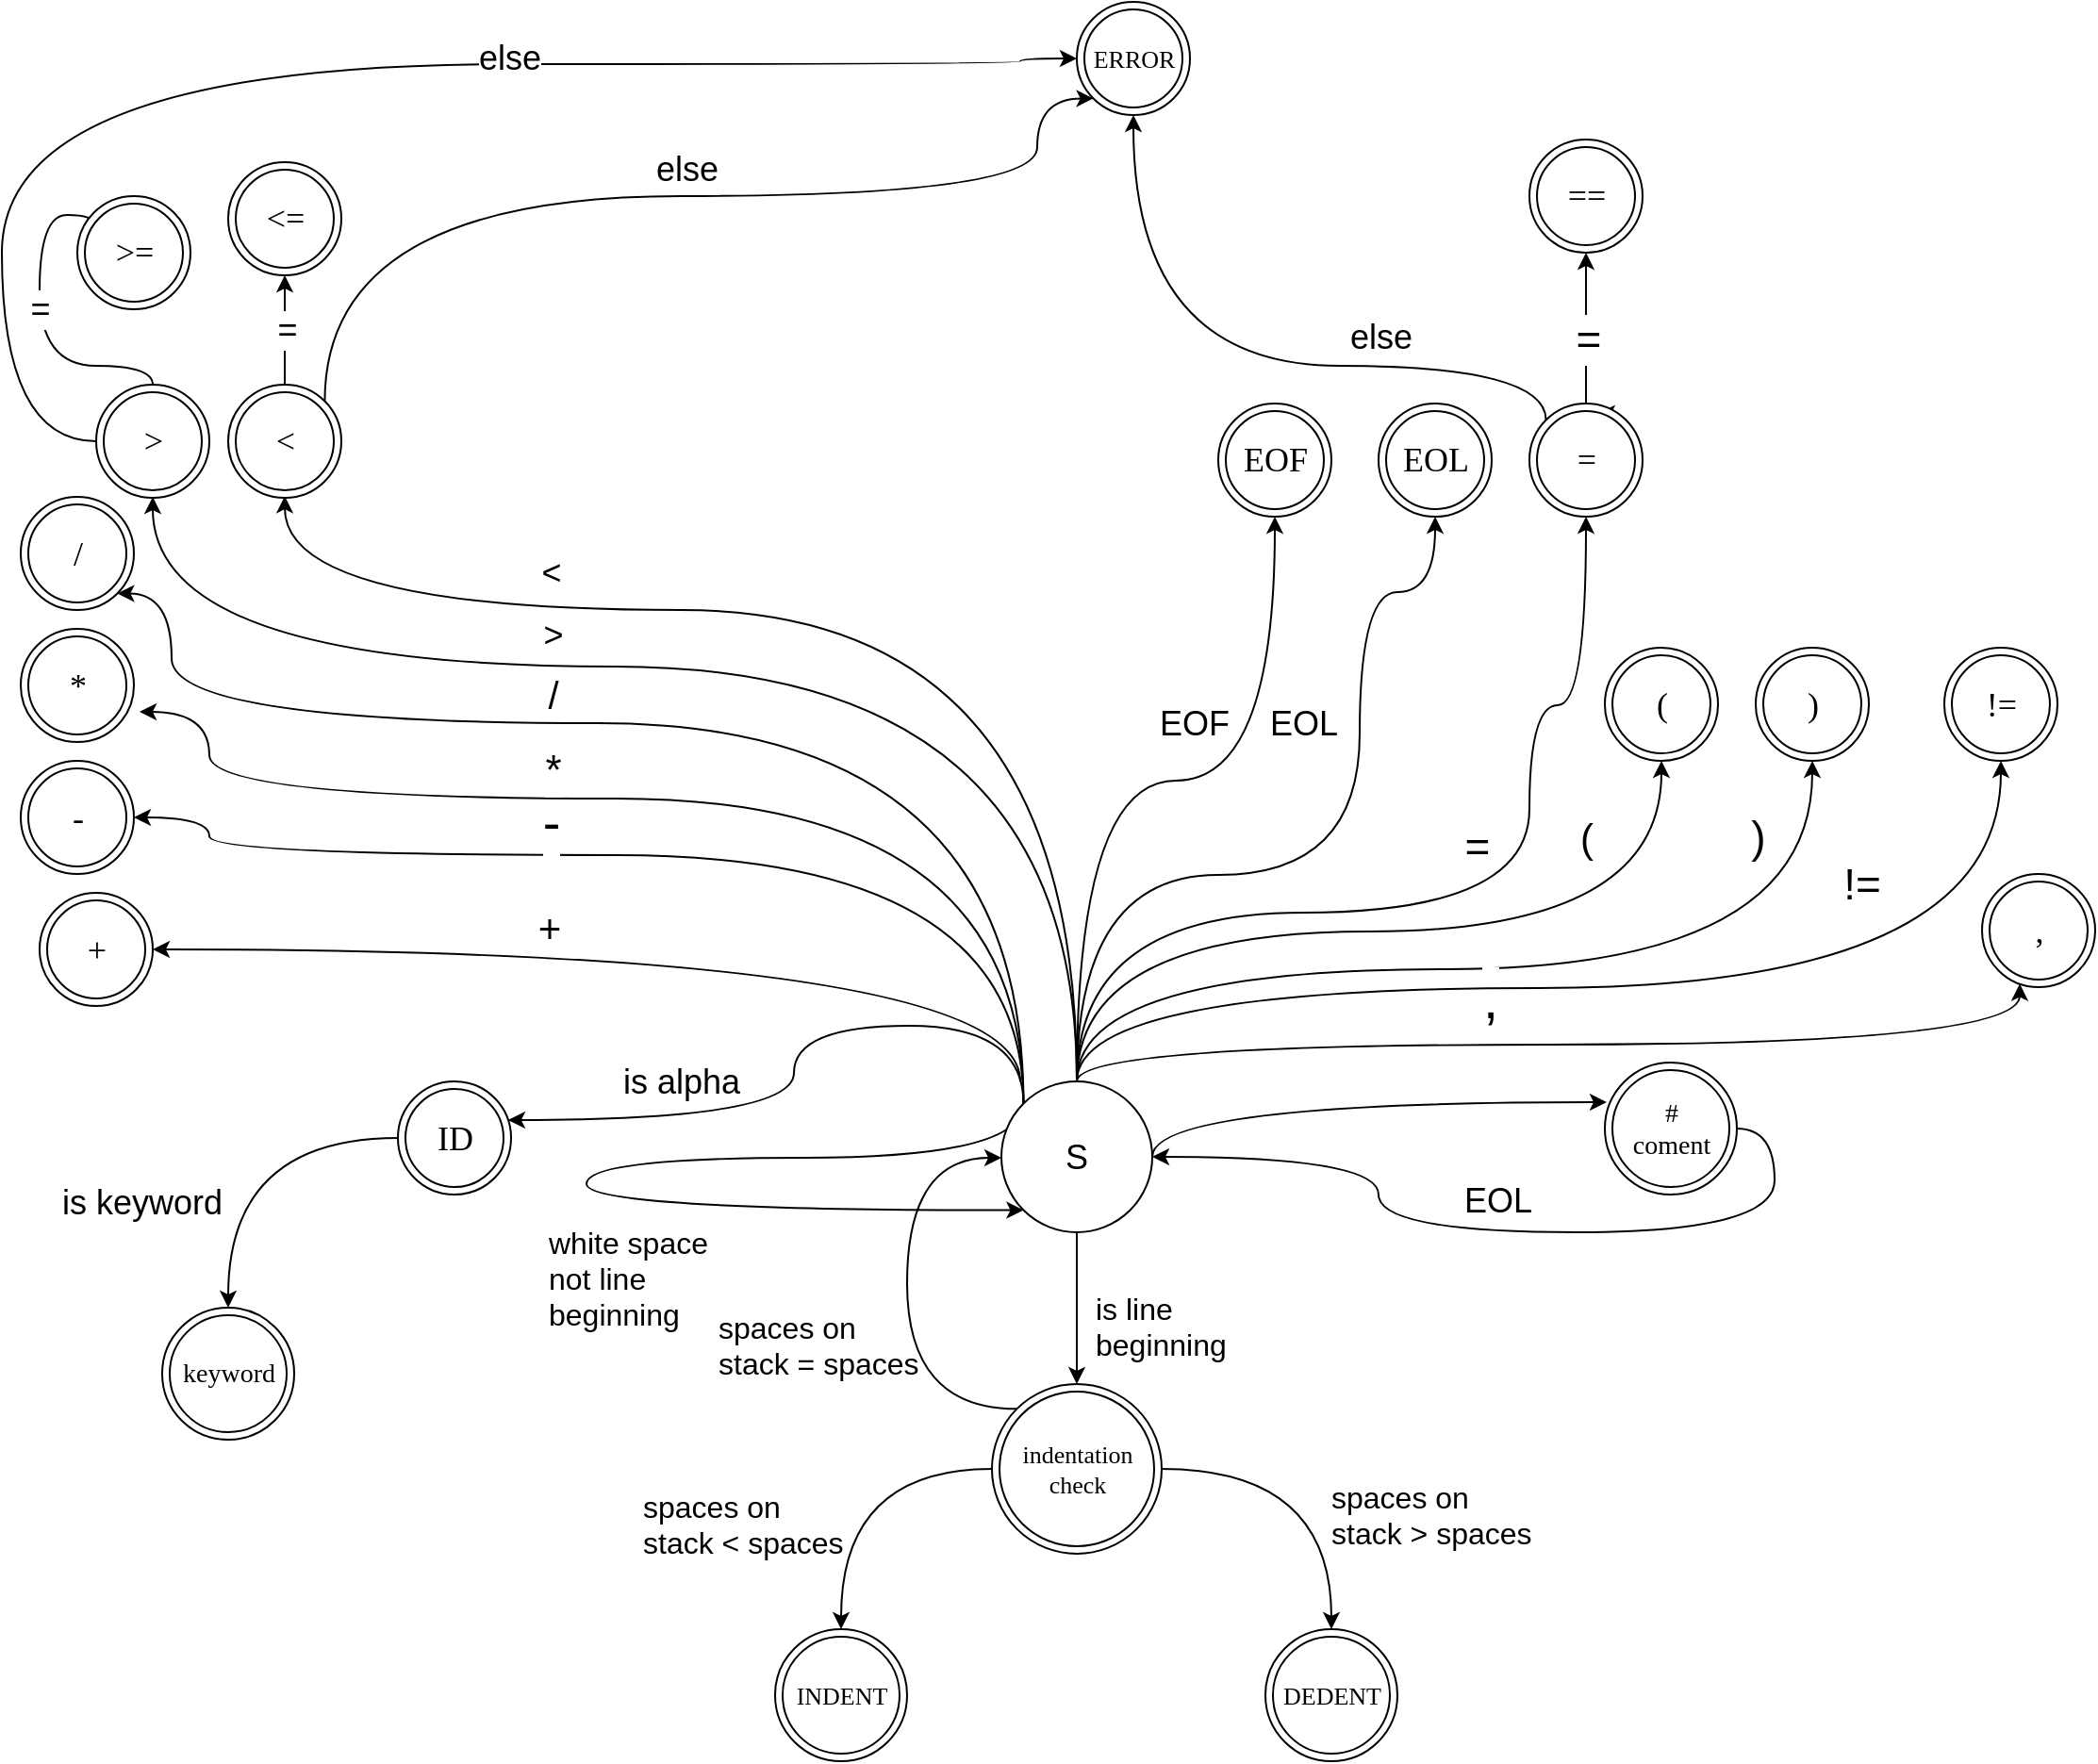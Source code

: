 <mxfile version="12.1.1" type="device" pages="1"><diagram id="ookkSnt-5DKXbz4JokuE" name="Page-1"><mxGraphModel dx="1339" dy="1917" grid="1" gridSize="10" guides="1" tooltips="1" connect="1" arrows="1" fold="1" page="1" pageScale="1" pageWidth="827" pageHeight="1169" math="0" shadow="0"><root><mxCell id="0"/><mxCell id="1" parent="0"/><mxCell id="phEVHog4hxKk8a_AKW_x-33" style="edgeStyle=orthogonalEdgeStyle;orthogonalLoop=1;jettySize=auto;html=1;curved=1;entryX=1;entryY=0.5;entryDx=0;entryDy=0;fontSize=18;" parent="1" target="phEVHog4hxKk8a_AKW_x-7" edge="1"><mxGeometry relative="1" as="geometry"><mxPoint x="580" y="569.5" as="sourcePoint"/><mxPoint x="180" y="509.5" as="targetPoint"/><Array as="points"><mxPoint x="580" y="499.5"/></Array></mxGeometry></mxCell><mxCell id="phEVHog4hxKk8a_AKW_x-34" value="&lt;font style=&quot;font-size: 21px;&quot;&gt;&lt;font style=&quot;font-size: 21px;&quot;&gt;+&lt;/font&gt;&lt;/font&gt;" style="text;html=1;resizable=0;points=[];align=center;verticalAlign=middle;labelBackgroundColor=#ffffff;fontSize=21;" parent="phEVHog4hxKk8a_AKW_x-33" vertex="1" connectable="0"><mxGeometry x="0.018" y="4" relative="1" as="geometry"><mxPoint x="-50" y="-16" as="offset"/></mxGeometry></mxCell><mxCell id="phEVHog4hxKk8a_AKW_x-44" style="edgeStyle=orthogonalEdgeStyle;orthogonalLoop=1;jettySize=auto;html=1;exitX=0;exitY=0;exitDx=0;exitDy=0;entryX=1;entryY=0.5;entryDx=0;entryDy=0;curved=1;fontSize=18;" parent="1" source="phEVHog4hxKk8a_AKW_x-1" target="phEVHog4hxKk8a_AKW_x-9" edge="1"><mxGeometry relative="1" as="geometry"><Array as="points"><mxPoint x="582" y="449.5"/><mxPoint x="150" y="449.5"/><mxPoint x="150" y="429.5"/></Array></mxGeometry></mxCell><mxCell id="phEVHog4hxKk8a_AKW_x-45" value="&lt;font style=&quot;font-size: 28px;&quot;&gt;-&lt;/font&gt;" style="text;html=1;resizable=0;points=[];align=center;verticalAlign=top;labelBackgroundColor=#ffffff;fontSize=28;" parent="phEVHog4hxKk8a_AKW_x-44" vertex="1" connectable="0"><mxGeometry x="0.173" y="17" relative="1" as="geometry"><mxPoint x="-17.5" y="-58" as="offset"/></mxGeometry></mxCell><mxCell id="phEVHog4hxKk8a_AKW_x-46" style="edgeStyle=orthogonalEdgeStyle;curved=1;orthogonalLoop=1;jettySize=auto;html=1;exitX=0;exitY=0;exitDx=0;exitDy=0;fontSize=18;" parent="1" source="phEVHog4hxKk8a_AKW_x-1" edge="1"><mxGeometry relative="1" as="geometry"><mxPoint x="113" y="373.5" as="targetPoint"/><Array as="points"><mxPoint x="582" y="419.5"/><mxPoint x="150" y="419.5"/><mxPoint x="150" y="373.5"/></Array></mxGeometry></mxCell><mxCell id="phEVHog4hxKk8a_AKW_x-51" value="&lt;font style=&quot;font-size: 22px;&quot;&gt;*&lt;/font&gt;" style="text;html=1;resizable=0;points=[];align=center;verticalAlign=middle;labelBackgroundColor=#ffffff;fontSize=22;" parent="phEVHog4hxKk8a_AKW_x-46" vertex="1" connectable="0"><mxGeometry x="0.217" y="-1" relative="1" as="geometry"><mxPoint y="-14" as="offset"/></mxGeometry></mxCell><mxCell id="phEVHog4hxKk8a_AKW_x-49" style="edgeStyle=orthogonalEdgeStyle;curved=1;orthogonalLoop=1;jettySize=auto;html=1;exitX=0;exitY=0;exitDx=0;exitDy=0;entryX=1;entryY=1;entryDx=0;entryDy=0;fontSize=18;" parent="1" source="phEVHog4hxKk8a_AKW_x-1" target="phEVHog4hxKk8a_AKW_x-14" edge="1"><mxGeometry relative="1" as="geometry"><mxPoint x="150" y="319.5" as="targetPoint"/><Array as="points"><mxPoint x="582" y="379.5"/><mxPoint x="130" y="379.5"/><mxPoint x="130" y="310.5"/></Array></mxGeometry></mxCell><mxCell id="phEVHog4hxKk8a_AKW_x-50" value="&lt;font style=&quot;font-size: 20px;&quot;&gt;/&lt;/font&gt;" style="text;html=1;resizable=0;points=[];align=center;verticalAlign=middle;labelBackgroundColor=#ffffff;fontSize=20;" parent="phEVHog4hxKk8a_AKW_x-49" vertex="1" connectable="0"><mxGeometry x="0.181" y="1" relative="1" as="geometry"><mxPoint x="-8" y="-17" as="offset"/></mxGeometry></mxCell><mxCell id="phEVHog4hxKk8a_AKW_x-52" style="edgeStyle=orthogonalEdgeStyle;curved=1;orthogonalLoop=1;jettySize=auto;html=1;exitX=1;exitY=0.5;exitDx=0;exitDy=0;entryX=0.014;entryY=0.3;entryDx=0;entryDy=0;entryPerimeter=0;fontSize=18;" parent="1" source="phEVHog4hxKk8a_AKW_x-1" target="phEVHog4hxKk8a_AKW_x-30" edge="1"><mxGeometry relative="1" as="geometry"><Array as="points"><mxPoint x="650" y="580.5"/></Array></mxGeometry></mxCell><mxCell id="phEVHog4hxKk8a_AKW_x-53" style="edgeStyle=orthogonalEdgeStyle;curved=1;orthogonalLoop=1;jettySize=auto;html=1;exitX=0.5;exitY=0;exitDx=0;exitDy=0;entryX=0.5;entryY=1;entryDx=0;entryDy=0;fontSize=18;" parent="1" source="phEVHog4hxKk8a_AKW_x-1" edge="1"><mxGeometry relative="1" as="geometry"><mxPoint x="120" y="259.5" as="targetPoint"/><Array as="points"><mxPoint x="610" y="349.5"/><mxPoint x="120" y="349.5"/></Array></mxGeometry></mxCell><mxCell id="phEVHog4hxKk8a_AKW_x-54" value="&lt;font style=&quot;font-size: 18px;&quot;&gt;&amp;gt;&lt;/font&gt;" style="text;html=1;resizable=0;points=[];align=center;verticalAlign=middle;labelBackgroundColor=#ffffff;fontSize=18;" parent="phEVHog4hxKk8a_AKW_x-53" vertex="1" connectable="0"><mxGeometry x="0.154" relative="1" as="geometry"><mxPoint x="-37" y="-17" as="offset"/></mxGeometry></mxCell><mxCell id="phEVHog4hxKk8a_AKW_x-55" style="edgeStyle=orthogonalEdgeStyle;curved=1;orthogonalLoop=1;jettySize=auto;html=1;fontSize=18;" parent="1" source="phEVHog4hxKk8a_AKW_x-1" edge="1"><mxGeometry relative="1" as="geometry"><mxPoint x="190" y="259.08" as="targetPoint"/><Array as="points"><mxPoint x="610" y="319.5"/><mxPoint x="190" y="319.5"/></Array></mxGeometry></mxCell><mxCell id="phEVHog4hxKk8a_AKW_x-56" value="&lt;font style=&quot;font-size: 18px;&quot;&gt;&amp;lt;&lt;/font&gt;" style="text;html=1;resizable=0;points=[];align=center;verticalAlign=middle;labelBackgroundColor=#ffffff;fontSize=18;" parent="phEVHog4hxKk8a_AKW_x-55" vertex="1" connectable="0"><mxGeometry x="0.36" y="2" relative="1" as="geometry"><mxPoint x="-32.5" y="-22" as="offset"/></mxGeometry></mxCell><mxCell id="phEVHog4hxKk8a_AKW_x-73" style="edgeStyle=orthogonalEdgeStyle;curved=1;orthogonalLoop=1;jettySize=auto;html=1;exitX=0;exitY=0;exitDx=0;exitDy=0;fontSize=18;" parent="1" source="phEVHog4hxKk8a_AKW_x-1" target="phEVHog4hxKk8a_AKW_x-24" edge="1"><mxGeometry relative="1" as="geometry"><Array as="points"><mxPoint x="582" y="540"/><mxPoint x="460" y="540"/><mxPoint x="460" y="590"/></Array></mxGeometry></mxCell><mxCell id="Kf4OGwQjmnl409fR8g-T-22" value="is alpha" style="text;html=1;resizable=0;points=[];align=center;verticalAlign=middle;labelBackgroundColor=#ffffff;fontSize=18;" vertex="1" connectable="0" parent="phEVHog4hxKk8a_AKW_x-73"><mxGeometry x="0.328" y="-7" relative="1" as="geometry"><mxPoint x="-31" y="-13.5" as="offset"/></mxGeometry></mxCell><mxCell id="phEVHog4hxKk8a_AKW_x-75" style="edgeStyle=orthogonalEdgeStyle;curved=1;orthogonalLoop=1;jettySize=auto;html=1;exitX=0.5;exitY=0;exitDx=0;exitDy=0;entryX=0.5;entryY=1;entryDx=0;entryDy=0;fontSize=18;" parent="1" source="phEVHog4hxKk8a_AKW_x-1" target="phEVHog4hxKk8a_AKW_x-22" edge="1"><mxGeometry relative="1" as="geometry"><Array as="points"><mxPoint x="610" y="410"/><mxPoint x="715" y="410"/></Array></mxGeometry></mxCell><mxCell id="phEVHog4hxKk8a_AKW_x-76" value="&lt;font style=&quot;font-size: 18px;&quot;&gt;EOF&lt;/font&gt;" style="text;html=1;resizable=0;points=[];align=center;verticalAlign=middle;labelBackgroundColor=#ffffff;fontSize=18;" parent="phEVHog4hxKk8a_AKW_x-75" vertex="1" connectable="0"><mxGeometry x="0.111" y="6" relative="1" as="geometry"><mxPoint x="-3" y="-24" as="offset"/></mxGeometry></mxCell><mxCell id="phEVHog4hxKk8a_AKW_x-77" style="edgeStyle=orthogonalEdgeStyle;curved=1;orthogonalLoop=1;jettySize=auto;html=1;exitX=0.5;exitY=0;exitDx=0;exitDy=0;entryX=0.5;entryY=1;entryDx=0;entryDy=0;fontSize=18;" parent="1" source="phEVHog4hxKk8a_AKW_x-1" target="phEVHog4hxKk8a_AKW_x-21" edge="1"><mxGeometry relative="1" as="geometry"><mxPoint x="800" y="280" as="targetPoint"/><Array as="points"><mxPoint x="610" y="460"/><mxPoint x="760" y="460"/><mxPoint x="760" y="310"/><mxPoint x="800" y="310"/></Array></mxGeometry></mxCell><mxCell id="phEVHog4hxKk8a_AKW_x-78" value="&lt;font style=&quot;font-size: 18px;&quot;&gt;EOL&lt;/font&gt;" style="text;html=1;resizable=0;points=[];align=center;verticalAlign=middle;labelBackgroundColor=#ffffff;fontSize=18;" parent="phEVHog4hxKk8a_AKW_x-77" vertex="1" connectable="0"><mxGeometry x="0.216" y="7" relative="1" as="geometry"><mxPoint x="-23" y="-42" as="offset"/></mxGeometry></mxCell><mxCell id="phEVHog4hxKk8a_AKW_x-81" style="edgeStyle=orthogonalEdgeStyle;curved=1;orthogonalLoop=1;jettySize=auto;html=1;exitX=0.5;exitY=0;exitDx=0;exitDy=0;entryX=0.5;entryY=1;entryDx=0;entryDy=0;fontSize=18;" parent="1" source="phEVHog4hxKk8a_AKW_x-1" target="phEVHog4hxKk8a_AKW_x-23" edge="1"><mxGeometry relative="1" as="geometry"><mxPoint x="870" y="250" as="targetPoint"/><Array as="points"><mxPoint x="610" y="480"/><mxPoint x="850" y="480"/><mxPoint x="850" y="370"/><mxPoint x="880" y="370"/></Array></mxGeometry></mxCell><mxCell id="Kf4OGwQjmnl409fR8g-T-23" value="&lt;font style=&quot;font-size: 23px;&quot;&gt;=&lt;/font&gt;" style="text;html=1;resizable=0;points=[];align=center;verticalAlign=middle;labelBackgroundColor=#ffffff;fontSize=23;" vertex="1" connectable="0" parent="phEVHog4hxKk8a_AKW_x-81"><mxGeometry x="-0.089" y="5" relative="1" as="geometry"><mxPoint x="42" y="-30.5" as="offset"/></mxGeometry></mxCell><mxCell id="Kf4OGwQjmnl409fR8g-T-13" style="edgeStyle=orthogonalEdgeStyle;orthogonalLoop=1;jettySize=auto;html=1;exitX=0.5;exitY=0;exitDx=0;exitDy=0;curved=1;fontSize=18;" edge="1" parent="1" source="phEVHog4hxKk8a_AKW_x-1" target="phEVHog4hxKk8a_AKW_x-10"><mxGeometry relative="1" as="geometry"><Array as="points"><mxPoint x="610" y="490"/><mxPoint x="920" y="490"/></Array></mxGeometry></mxCell><mxCell id="Kf4OGwQjmnl409fR8g-T-14" value="&lt;font style=&quot;font-size: 21px;&quot;&gt;(&lt;/font&gt;" style="text;html=1;resizable=0;points=[];align=center;verticalAlign=middle;labelBackgroundColor=#ffffff;fontSize=21;" vertex="1" connectable="0" parent="Kf4OGwQjmnl409fR8g-T-13"><mxGeometry x="0.19" relative="1" as="geometry"><mxPoint x="64" y="-50" as="offset"/></mxGeometry></mxCell><mxCell id="Kf4OGwQjmnl409fR8g-T-15" style="edgeStyle=orthogonalEdgeStyle;curved=1;orthogonalLoop=1;jettySize=auto;html=1;entryX=0.5;entryY=1;entryDx=0;entryDy=0;fontSize=18;" edge="1" parent="1" source="phEVHog4hxKk8a_AKW_x-1" target="phEVHog4hxKk8a_AKW_x-11"><mxGeometry relative="1" as="geometry"><Array as="points"><mxPoint x="610" y="510"/><mxPoint x="1000" y="510"/></Array></mxGeometry></mxCell><mxCell id="Kf4OGwQjmnl409fR8g-T-17" value="&lt;font style=&quot;font-size: 23px;&quot;&gt;)&lt;/font&gt;" style="text;html=1;resizable=0;points=[];align=center;verticalAlign=middle;labelBackgroundColor=#ffffff;fontSize=23;" vertex="1" connectable="0" parent="Kf4OGwQjmnl409fR8g-T-15"><mxGeometry x="0.053" relative="1" as="geometry"><mxPoint x="125.5" y="-70" as="offset"/></mxGeometry></mxCell><mxCell id="Kf4OGwQjmnl409fR8g-T-24" style="edgeStyle=orthogonalEdgeStyle;curved=1;orthogonalLoop=1;jettySize=auto;html=1;fontSize=13;" edge="1" parent="1" source="phEVHog4hxKk8a_AKW_x-1" target="phEVHog4hxKk8a_AKW_x-12"><mxGeometry relative="1" as="geometry"><Array as="points"><mxPoint x="610" y="550"/><mxPoint x="1110" y="550"/></Array></mxGeometry></mxCell><mxCell id="Kf4OGwQjmnl409fR8g-T-26" value="&lt;font style=&quot;font-size: 29px;&quot;&gt;,&lt;/font&gt;" style="text;html=1;resizable=0;points=[];align=center;verticalAlign=middle;labelBackgroundColor=#ffffff;fontSize=29;" vertex="1" connectable="0" parent="Kf4OGwQjmnl409fR8g-T-24"><mxGeometry x="-0.116" y="-3" relative="1" as="geometry"><mxPoint x="-6" y="-27" as="offset"/></mxGeometry></mxCell><mxCell id="Kf4OGwQjmnl409fR8g-T-33" style="edgeStyle=orthogonalEdgeStyle;curved=1;orthogonalLoop=1;jettySize=auto;html=1;exitX=0.5;exitY=1;exitDx=0;exitDy=0;fontSize=29;" edge="1" parent="1" source="phEVHog4hxKk8a_AKW_x-1" target="phEVHog4hxKk8a_AKW_x-27"><mxGeometry relative="1" as="geometry"/></mxCell><mxCell id="Kf4OGwQjmnl409fR8g-T-50" style="edgeStyle=orthogonalEdgeStyle;curved=1;orthogonalLoop=1;jettySize=auto;html=1;exitX=0.5;exitY=0;exitDx=0;exitDy=0;entryX=0.5;entryY=1;entryDx=0;entryDy=0;fontSize=16;" edge="1" parent="1" source="phEVHog4hxKk8a_AKW_x-1" target="phEVHog4hxKk8a_AKW_x-19"><mxGeometry relative="1" as="geometry"><Array as="points"><mxPoint x="610" y="520"/><mxPoint x="1100" y="520"/></Array></mxGeometry></mxCell><mxCell id="Kf4OGwQjmnl409fR8g-T-60" style="edgeStyle=orthogonalEdgeStyle;curved=1;orthogonalLoop=1;jettySize=auto;html=1;exitX=0;exitY=0;exitDx=0;exitDy=0;fontSize=16;entryX=0;entryY=1;entryDx=0;entryDy=0;" edge="1" parent="1" source="phEVHog4hxKk8a_AKW_x-1" target="phEVHog4hxKk8a_AKW_x-1"><mxGeometry relative="1" as="geometry"><mxPoint x="350" y="760" as="targetPoint"/><Array as="points"><mxPoint x="582" y="610"/><mxPoint x="350" y="610"/><mxPoint x="350" y="638"/></Array></mxGeometry></mxCell><mxCell id="phEVHog4hxKk8a_AKW_x-1" value="&lt;font style=&quot;font-size: 18px;&quot;&gt;S&lt;/font&gt;" style="ellipse;whiteSpace=wrap;html=1;aspect=fixed;fontSize=18;" parent="1" vertex="1"><mxGeometry x="570" y="569.5" width="80" height="80" as="geometry"/></mxCell><mxCell id="phEVHog4hxKk8a_AKW_x-7" value="&lt;font style=&quot;font-size: 18px;&quot;&gt;+&lt;/font&gt;" style="ellipse;shape=doubleEllipse;html=1;dashed=0;whitespace=wrap;aspect=fixed;fontFamily=Verdana;fontSize=18;" parent="1" vertex="1"><mxGeometry x="60" y="469.5" width="60" height="60" as="geometry"/></mxCell><mxCell id="phEVHog4hxKk8a_AKW_x-9" value="&lt;font style=&quot;font-size: 18px;&quot;&gt;-&lt;/font&gt;" style="ellipse;shape=doubleEllipse;html=1;dashed=0;whitespace=wrap;aspect=fixed;fontFamily=Verdana;fontSize=18;" parent="1" vertex="1"><mxGeometry x="50" y="399.5" width="60" height="60" as="geometry"/></mxCell><mxCell id="phEVHog4hxKk8a_AKW_x-10" value="&lt;font style=&quot;font-size: 18px;&quot;&gt;(&lt;/font&gt;" style="ellipse;shape=doubleEllipse;html=1;dashed=0;whitespace=wrap;aspect=fixed;fontFamily=Verdana;fontSize=18;" parent="1" vertex="1"><mxGeometry x="890" y="339.5" width="60" height="60" as="geometry"/></mxCell><mxCell id="phEVHog4hxKk8a_AKW_x-11" value="&lt;font style=&quot;font-size: 18px;&quot;&gt;)&lt;/font&gt;" style="ellipse;shape=doubleEllipse;html=1;dashed=0;whitespace=wrap;aspect=fixed;fontFamily=Verdana;fontSize=18;" parent="1" vertex="1"><mxGeometry x="970" y="339.5" width="60" height="60" as="geometry"/></mxCell><mxCell id="phEVHog4hxKk8a_AKW_x-12" value="&lt;font style=&quot;font-size: 18px;&quot;&gt;,&lt;/font&gt;" style="ellipse;shape=doubleEllipse;html=1;dashed=0;whitespace=wrap;aspect=fixed;fontFamily=Verdana;fontSize=18;" parent="1" vertex="1"><mxGeometry x="1090" y="459.5" width="60" height="60" as="geometry"/></mxCell><mxCell id="phEVHog4hxKk8a_AKW_x-13" value="&lt;font style=&quot;font-size: 18px;&quot;&gt;*&lt;/font&gt;" style="ellipse;shape=doubleEllipse;html=1;dashed=0;whitespace=wrap;aspect=fixed;fontFamily=Verdana;fontSize=18;" parent="1" vertex="1"><mxGeometry x="50" y="329.5" width="60" height="60" as="geometry"/></mxCell><mxCell id="phEVHog4hxKk8a_AKW_x-14" value="&lt;font style=&quot;font-size: 18px;&quot;&gt;/&lt;/font&gt;" style="ellipse;shape=doubleEllipse;html=1;dashed=0;whitespace=wrap;aspect=fixed;fontFamily=Verdana;fontSize=18;" parent="1" vertex="1"><mxGeometry x="50" y="259.5" width="60" height="60" as="geometry"/></mxCell><mxCell id="phEVHog4hxKk8a_AKW_x-63" style="edgeStyle=orthogonalEdgeStyle;curved=1;orthogonalLoop=1;jettySize=auto;html=1;exitX=0;exitY=0.5;exitDx=0;exitDy=0;entryX=0;entryY=0.5;entryDx=0;entryDy=0;fontSize=18;" parent="1" source="phEVHog4hxKk8a_AKW_x-15" target="phEVHog4hxKk8a_AKW_x-59" edge="1"><mxGeometry relative="1" as="geometry"><mxPoint x="120" y="30" as="targetPoint"/><Array as="points"><mxPoint x="40" y="230"/><mxPoint x="40" y="30"/><mxPoint x="580" y="30"/></Array></mxGeometry></mxCell><mxCell id="phEVHog4hxKk8a_AKW_x-84" value="&lt;font style=&quot;font-size: 18px;&quot;&gt;else&lt;/font&gt;" style="text;html=1;resizable=0;points=[];align=center;verticalAlign=middle;labelBackgroundColor=#ffffff;fontSize=18;" parent="phEVHog4hxKk8a_AKW_x-63" vertex="1" connectable="0"><mxGeometry x="0.271" y="-1" relative="1" as="geometry"><mxPoint x="-4" y="-4" as="offset"/></mxGeometry></mxCell><mxCell id="phEVHog4hxKk8a_AKW_x-85" style="edgeStyle=orthogonalEdgeStyle;curved=1;orthogonalLoop=1;jettySize=auto;html=1;exitX=0.5;exitY=0;exitDx=0;exitDy=0;entryX=0;entryY=0;entryDx=0;entryDy=0;fontSize=18;" parent="1" source="phEVHog4hxKk8a_AKW_x-15" target="phEVHog4hxKk8a_AKW_x-18" edge="1"><mxGeometry relative="1" as="geometry"><mxPoint x="60" y="110" as="targetPoint"/><Array as="points"><mxPoint x="120" y="190"/><mxPoint x="60" y="190"/><mxPoint x="60" y="110"/></Array></mxGeometry></mxCell><mxCell id="phEVHog4hxKk8a_AKW_x-87" value="&lt;font style=&quot;font-size: 18px;&quot;&gt;=&lt;/font&gt;" style="text;html=1;resizable=0;points=[];align=center;verticalAlign=middle;labelBackgroundColor=#ffffff;fontSize=18;" parent="phEVHog4hxKk8a_AKW_x-85" vertex="1" connectable="0"><mxGeometry x="0.039" y="-4" relative="1" as="geometry"><mxPoint x="-4" y="-6.5" as="offset"/></mxGeometry></mxCell><mxCell id="phEVHog4hxKk8a_AKW_x-15" value="&lt;font style=&quot;font-size: 18px;&quot;&gt;&amp;gt;&lt;/font&gt;" style="ellipse;shape=doubleEllipse;html=1;dashed=0;whitespace=wrap;aspect=fixed;fontFamily=Verdana;fontSize=18;" parent="1" vertex="1"><mxGeometry x="90" y="200" width="60" height="60" as="geometry"/></mxCell><mxCell id="phEVHog4hxKk8a_AKW_x-60" style="edgeStyle=orthogonalEdgeStyle;curved=1;orthogonalLoop=1;jettySize=auto;html=1;exitX=0.5;exitY=0;exitDx=0;exitDy=0;fontSize=18;" parent="1" source="phEVHog4hxKk8a_AKW_x-16" target="phEVHog4hxKk8a_AKW_x-17" edge="1"><mxGeometry relative="1" as="geometry"/></mxCell><mxCell id="phEVHog4hxKk8a_AKW_x-82" style="edgeStyle=orthogonalEdgeStyle;curved=1;orthogonalLoop=1;jettySize=auto;html=1;exitX=1;exitY=0;exitDx=0;exitDy=0;entryX=0;entryY=1;entryDx=0;entryDy=0;fontSize=18;" parent="1" source="phEVHog4hxKk8a_AKW_x-16" target="phEVHog4hxKk8a_AKW_x-59" edge="1"><mxGeometry relative="1" as="geometry"><Array as="points"><mxPoint x="211" y="100"/><mxPoint x="589" y="100"/></Array></mxGeometry></mxCell><mxCell id="phEVHog4hxKk8a_AKW_x-83" value="&lt;font style=&quot;font-size: 18px;&quot;&gt;else&lt;/font&gt;" style="text;html=1;resizable=0;points=[];align=center;verticalAlign=middle;labelBackgroundColor=#ffffff;fontSize=18;" parent="phEVHog4hxKk8a_AKW_x-82" vertex="1" connectable="0"><mxGeometry x="0.054" y="-1" relative="1" as="geometry"><mxPoint x="0.5" y="-15" as="offset"/></mxGeometry></mxCell><mxCell id="phEVHog4hxKk8a_AKW_x-16" value="&lt;font style=&quot;font-size: 18px;&quot;&gt;&amp;lt;&lt;/font&gt;" style="ellipse;shape=doubleEllipse;html=1;dashed=0;whitespace=wrap;aspect=fixed;fontFamily=Verdana;fontSize=18;" parent="1" vertex="1"><mxGeometry x="160" y="200" width="60" height="60" as="geometry"/></mxCell><mxCell id="phEVHog4hxKk8a_AKW_x-17" value="&lt;font style=&quot;font-size: 18px;&quot;&gt;&amp;lt;&lt;/font&gt;&lt;font style=&quot;font-size: 18px;&quot;&gt;=&lt;/font&gt;" style="ellipse;shape=doubleEllipse;html=1;dashed=0;whitespace=wrap;aspect=fixed;fontFamily=Verdana;fontSize=18;" parent="1" vertex="1"><mxGeometry x="160" y="82" width="60" height="60" as="geometry"/></mxCell><mxCell id="phEVHog4hxKk8a_AKW_x-18" value="&lt;font style=&quot;font-size: 18px;&quot;&gt;&amp;gt;&lt;font style=&quot;font-size: 18px;&quot;&gt;=&lt;/font&gt;&lt;/font&gt;" style="ellipse;shape=doubleEllipse;html=1;dashed=0;whitespace=wrap;aspect=fixed;fontFamily=Verdana;fontSize=18;" parent="1" vertex="1"><mxGeometry x="80" y="100" width="60" height="60" as="geometry"/></mxCell><mxCell id="phEVHog4hxKk8a_AKW_x-19" value="&lt;font style=&quot;font-size: 18px;&quot;&gt;!=&lt;/font&gt;" style="ellipse;shape=doubleEllipse;html=1;dashed=0;whitespace=wrap;aspect=fixed;fontFamily=Verdana;fontSize=18;" parent="1" vertex="1"><mxGeometry x="1070" y="339.5" width="60" height="60" as="geometry"/></mxCell><mxCell id="phEVHog4hxKk8a_AKW_x-20" value="&lt;font style=&quot;font-size: 18px;&quot;&gt;==&lt;/font&gt;" style="ellipse;shape=doubleEllipse;html=1;dashed=0;whitespace=wrap;aspect=fixed;fontFamily=Verdana;fontSize=18;" parent="1" vertex="1"><mxGeometry x="850" y="70" width="60" height="60" as="geometry"/></mxCell><mxCell id="phEVHog4hxKk8a_AKW_x-21" value="&lt;font style=&quot;font-size: 18px;&quot;&gt;EOL&lt;/font&gt;" style="ellipse;shape=doubleEllipse;html=1;dashed=0;whitespace=wrap;aspect=fixed;fontFamily=Verdana;fontSize=18;" parent="1" vertex="1"><mxGeometry x="770" y="210" width="60" height="60" as="geometry"/></mxCell><mxCell id="phEVHog4hxKk8a_AKW_x-22" value="&lt;font style=&quot;font-size: 18px;&quot;&gt;EOF&lt;/font&gt;" style="ellipse;shape=doubleEllipse;html=1;dashed=0;whitespace=wrap;aspect=fixed;fontFamily=Verdana;fontSize=18;" parent="1" vertex="1"><mxGeometry x="685" y="210" width="60" height="60" as="geometry"/></mxCell><mxCell id="Kf4OGwQjmnl409fR8g-T-1" style="edgeStyle=orthogonalEdgeStyle;rounded=0;orthogonalLoop=1;jettySize=auto;html=1;exitX=1;exitY=0;exitDx=0;exitDy=0;fontSize=18;" edge="1" parent="1" source="phEVHog4hxKk8a_AKW_x-23"><mxGeometry relative="1" as="geometry"><mxPoint x="891" y="220" as="targetPoint"/></mxGeometry></mxCell><mxCell id="Kf4OGwQjmnl409fR8g-T-6" style="edgeStyle=orthogonalEdgeStyle;rounded=0;orthogonalLoop=1;jettySize=auto;html=1;exitX=0.5;exitY=0;exitDx=0;exitDy=0;fontSize=18;" edge="1" parent="1" source="phEVHog4hxKk8a_AKW_x-23" target="phEVHog4hxKk8a_AKW_x-20"><mxGeometry relative="1" as="geometry"><Array as="points"><mxPoint x="880" y="170"/><mxPoint x="880" y="170"/></Array></mxGeometry></mxCell><mxCell id="Kf4OGwQjmnl409fR8g-T-30" style="edgeStyle=orthogonalEdgeStyle;curved=1;orthogonalLoop=1;jettySize=auto;html=1;exitX=0;exitY=0;exitDx=0;exitDy=0;fontSize=29;" edge="1" parent="1" source="phEVHog4hxKk8a_AKW_x-23" target="phEVHog4hxKk8a_AKW_x-59"><mxGeometry relative="1" as="geometry"><Array as="points"><mxPoint x="859" y="190"/><mxPoint x="640" y="190"/></Array></mxGeometry></mxCell><mxCell id="phEVHog4hxKk8a_AKW_x-23" value="&lt;font style=&quot;font-size: 18px;&quot;&gt;=&lt;/font&gt;" style="ellipse;shape=doubleEllipse;html=1;dashed=0;whitespace=wrap;aspect=fixed;fontFamily=Verdana;fontSize=18;" parent="1" vertex="1"><mxGeometry x="850" y="210" width="60" height="60" as="geometry"/></mxCell><mxCell id="Kf4OGwQjmnl409fR8g-T-19" style="edgeStyle=orthogonalEdgeStyle;curved=1;orthogonalLoop=1;jettySize=auto;html=1;fontSize=18;" edge="1" parent="1" source="phEVHog4hxKk8a_AKW_x-24" target="phEVHog4hxKk8a_AKW_x-25"><mxGeometry relative="1" as="geometry"/></mxCell><mxCell id="phEVHog4hxKk8a_AKW_x-24" value="&lt;font style=&quot;font-size: 18px;&quot;&gt;ID&lt;/font&gt;" style="ellipse;shape=doubleEllipse;html=1;dashed=0;whitespace=wrap;aspect=fixed;fontFamily=Verdana;fontSize=18;" parent="1" vertex="1"><mxGeometry x="250" y="569.5" width="60" height="60" as="geometry"/></mxCell><mxCell id="phEVHog4hxKk8a_AKW_x-25" value="keyword" style="ellipse;shape=doubleEllipse;html=1;dashed=0;whitespace=wrap;aspect=fixed;fontFamily=Verdana;fontSize=14;" parent="1" vertex="1"><mxGeometry x="125" y="689.5" width="70" height="70" as="geometry"/></mxCell><mxCell id="Kf4OGwQjmnl409fR8g-T-35" style="edgeStyle=orthogonalEdgeStyle;curved=1;orthogonalLoop=1;jettySize=auto;html=1;exitX=0;exitY=0.5;exitDx=0;exitDy=0;entryX=0.5;entryY=0;entryDx=0;entryDy=0;fontSize=29;" edge="1" parent="1" source="phEVHog4hxKk8a_AKW_x-27" target="phEVHog4hxKk8a_AKW_x-29"><mxGeometry relative="1" as="geometry"/></mxCell><mxCell id="Kf4OGwQjmnl409fR8g-T-36" style="edgeStyle=orthogonalEdgeStyle;curved=1;orthogonalLoop=1;jettySize=auto;html=1;exitX=1;exitY=0.5;exitDx=0;exitDy=0;entryX=0.5;entryY=0;entryDx=0;entryDy=0;fontSize=29;" edge="1" parent="1" source="phEVHog4hxKk8a_AKW_x-27" target="phEVHog4hxKk8a_AKW_x-28"><mxGeometry relative="1" as="geometry"/></mxCell><mxCell id="Kf4OGwQjmnl409fR8g-T-37" style="edgeStyle=orthogonalEdgeStyle;curved=1;orthogonalLoop=1;jettySize=auto;html=1;exitX=0;exitY=0;exitDx=0;exitDy=0;fontSize=29;" edge="1" parent="1" source="phEVHog4hxKk8a_AKW_x-27" target="phEVHog4hxKk8a_AKW_x-1"><mxGeometry relative="1" as="geometry"><mxPoint x="520" y="610" as="targetPoint"/><Array as="points"><mxPoint x="520" y="743"/><mxPoint x="520" y="610"/></Array></mxGeometry></mxCell><mxCell id="phEVHog4hxKk8a_AKW_x-27" value="&lt;div style=&quot;font-size: 13px;&quot;&gt;indentation&lt;/div&gt;&lt;div style=&quot;font-size: 13px;&quot;&gt;check&lt;br style=&quot;font-size: 13px;&quot;&gt;&lt;/div&gt;" style="ellipse;shape=doubleEllipse;html=1;dashed=0;whitespace=wrap;aspect=fixed;fontFamily=Verdana;fontSize=13;" parent="1" vertex="1"><mxGeometry x="565" y="730" width="90" height="90" as="geometry"/></mxCell><mxCell id="phEVHog4hxKk8a_AKW_x-28" value="DEDENT" style="ellipse;shape=doubleEllipse;html=1;dashed=0;whitespace=wrap;aspect=fixed;fontFamily=Verdana;fontSize=13;" parent="1" vertex="1"><mxGeometry x="710" y="860" width="70" height="70" as="geometry"/></mxCell><mxCell id="phEVHog4hxKk8a_AKW_x-29" value="INDENT" style="ellipse;shape=doubleEllipse;html=1;dashed=0;whitespace=wrap;aspect=fixed;fontFamily=Verdana;fontSize=13;" parent="1" vertex="1"><mxGeometry x="450" y="860" width="70" height="70" as="geometry"/></mxCell><mxCell id="phEVHog4hxKk8a_AKW_x-57" style="edgeStyle=orthogonalEdgeStyle;curved=1;orthogonalLoop=1;jettySize=auto;html=1;exitX=1;exitY=0.5;exitDx=0;exitDy=0;fontSize=18;" parent="1" source="phEVHog4hxKk8a_AKW_x-30" target="phEVHog4hxKk8a_AKW_x-1" edge="1"><mxGeometry relative="1" as="geometry"/></mxCell><mxCell id="phEVHog4hxKk8a_AKW_x-58" value="&lt;font style=&quot;font-size: 18px;&quot;&gt;EOL&lt;/font&gt;" style="text;html=1;resizable=0;points=[];align=center;verticalAlign=middle;labelBackgroundColor=#ffffff;fontSize=18;" parent="phEVHog4hxKk8a_AKW_x-57" vertex="1" connectable="0"><mxGeometry x="-0.002" y="1" relative="1" as="geometry"><mxPoint y="-18" as="offset"/></mxGeometry></mxCell><mxCell id="phEVHog4hxKk8a_AKW_x-30" value="&lt;div style=&quot;font-size: 14px;&quot;&gt;&lt;font style=&quot;font-size: 14px;&quot;&gt;#&lt;/font&gt; &lt;br style=&quot;font-size: 14px;&quot;&gt;&lt;/div&gt;&lt;div style=&quot;font-size: 14px;&quot;&gt;coment&lt;br style=&quot;font-size: 14px;&quot;&gt;&lt;/div&gt;" style="ellipse;shape=doubleEllipse;html=1;dashed=0;whitespace=wrap;aspect=fixed;fontFamily=Verdana;fontSize=14;" parent="1" vertex="1"><mxGeometry x="890" y="559.5" width="70" height="70" as="geometry"/></mxCell><mxCell id="phEVHog4hxKk8a_AKW_x-59" value="ERROR" style="ellipse;shape=doubleEllipse;html=1;dashed=0;whitespace=wrap;aspect=fixed;fontFamily=Verdana;fontSize=13;verticalAlign=middle;" parent="1" vertex="1"><mxGeometry x="610" y="-3" width="60" height="60" as="geometry"/></mxCell><mxCell id="Kf4OGwQjmnl409fR8g-T-18" value="=" style="text;html=1;resizable=0;points=[];align=center;verticalAlign=middle;labelBackgroundColor=#ffffff;fontSize=18;" vertex="1" connectable="0" parent="1"><mxGeometry x="189.786" y="171.857" as="geometry"><mxPoint x="0.5" y="-1" as="offset"/></mxGeometry></mxCell><mxCell id="Kf4OGwQjmnl409fR8g-T-27" value="&lt;font style=&quot;font-size: 23px;&quot;&gt;=&lt;/font&gt;" style="text;html=1;resizable=0;points=[];align=center;verticalAlign=middle;labelBackgroundColor=#ffffff;fontSize=23;" vertex="1" connectable="0" parent="1"><mxGeometry x="880" y="180.167" as="geometry"><mxPoint x="1" y="-4.5" as="offset"/></mxGeometry></mxCell><mxCell id="Kf4OGwQjmnl409fR8g-T-31" value="&lt;font style=&quot;font-size: 18px;&quot;&gt;else&lt;/font&gt;" style="text;html=1;resizable=0;points=[];align=center;verticalAlign=middle;labelBackgroundColor=#ffffff;fontSize=18;" vertex="1" connectable="0" parent="1"><mxGeometry x="770" y="190" as="geometry"><mxPoint x="0.5" y="-15" as="offset"/></mxGeometry></mxCell><mxCell id="Kf4OGwQjmnl409fR8g-T-32" value="&lt;font style=&quot;font-size: 18px&quot;&gt;is keyword&lt;/font&gt;" style="text;html=1;resizable=0;points=[];autosize=1;align=left;verticalAlign=top;spacingTop=-4;fontSize=29;" vertex="1" parent="1"><mxGeometry x="70" y="609.5" width="100" height="40" as="geometry"/></mxCell><mxCell id="Kf4OGwQjmnl409fR8g-T-42" value="&lt;div style=&quot;font-size: 16px&quot;&gt;&lt;font style=&quot;font-size: 16px&quot;&gt;&lt;br&gt;&lt;/font&gt;&lt;/div&gt;" style="text;html=1;resizable=0;points=[];autosize=1;align=left;verticalAlign=top;spacingTop=1;fontSize=16;rotation=0;spacing=0;" vertex="1" parent="1"><mxGeometry x="410" y="660" width="20" height="30" as="geometry"/></mxCell><mxCell id="Kf4OGwQjmnl409fR8g-T-43" value="&lt;div style=&quot;font-size: 16px&quot;&gt;&lt;font style=&quot;font-size: 16px&quot;&gt;spaces on&lt;/font&gt;&lt;/div&gt;&lt;div style=&quot;font-size: 16px&quot;&gt;&lt;font style=&quot;font-size: 16px&quot;&gt; stack &amp;lt; spaces&lt;br&gt;&lt;/font&gt;&lt;/div&gt;" style="text;html=1;resizable=0;points=[];autosize=1;align=left;verticalAlign=top;spacingTop=1;fontSize=16;rotation=0;spacing=0;" vertex="1" parent="1"><mxGeometry x="380" y="780" width="120" height="40" as="geometry"/></mxCell><mxCell id="Kf4OGwQjmnl409fR8g-T-44" value="&lt;div style=&quot;font-size: 16px&quot;&gt;&lt;font style=&quot;font-size: 16px&quot;&gt;spaces on&lt;/font&gt;&lt;/div&gt;&lt;div style=&quot;font-size: 16px&quot;&gt;&lt;font style=&quot;font-size: 16px&quot;&gt; stack &amp;gt; spaces&lt;br&gt;&lt;/font&gt;&lt;/div&gt;" style="text;html=1;resizable=0;points=[];autosize=1;align=left;verticalAlign=top;spacingTop=1;fontSize=16;rotation=0;spacing=0;" vertex="1" parent="1"><mxGeometry x="745" y="775" width="120" height="40" as="geometry"/></mxCell><mxCell id="Kf4OGwQjmnl409fR8g-T-45" value="&lt;div style=&quot;font-size: 16px&quot;&gt;&lt;font style=&quot;font-size: 16px&quot;&gt;spaces on&lt;/font&gt;&lt;/div&gt;&lt;div style=&quot;font-size: 16px&quot;&gt;&lt;font style=&quot;font-size: 16px&quot;&gt; stack = spaces&lt;br&gt;&lt;/font&gt;&lt;/div&gt;" style="text;html=1;resizable=0;points=[];autosize=1;align=left;verticalAlign=top;spacingTop=1;fontSize=16;rotation=0;spacing=0;" vertex="1" parent="1"><mxGeometry x="420" y="684.5" width="120" height="40" as="geometry"/></mxCell><mxCell id="Kf4OGwQjmnl409fR8g-T-46" value="&lt;div&gt;is line&lt;/div&gt;&lt;div&gt; beginning&lt;/div&gt;" style="text;html=1;resizable=0;points=[];autosize=1;align=left;verticalAlign=top;spacingTop=1;fontSize=16;rotation=0;spacing=0;" vertex="1" parent="1"><mxGeometry x="620" y="675" width="90" height="40" as="geometry"/></mxCell><mxCell id="Kf4OGwQjmnl409fR8g-T-52" value="&lt;font style=&quot;font-size: 23px&quot;&gt;!=&lt;/font&gt;" style="text;html=1;resizable=0;points=[];align=center;verticalAlign=middle;labelBackgroundColor=#ffffff;fontSize=29;" vertex="1" connectable="0" parent="1"><mxGeometry x="840" y="550" as="geometry"><mxPoint x="186" y="-87" as="offset"/></mxGeometry></mxCell><mxCell id="Kf4OGwQjmnl409fR8g-T-56" value="&lt;div&gt;white space&lt;br&gt;&lt;/div&gt;&lt;div&gt;not line &lt;br&gt;&lt;/div&gt;&lt;div&gt;beginning&lt;br&gt;&lt;/div&gt;" style="text;html=1;resizable=0;points=[];autosize=1;align=left;verticalAlign=top;spacingTop=1;fontSize=16;rotation=0;spacing=0;" vertex="1" parent="1"><mxGeometry x="330" y="639.5" width="100" height="60" as="geometry"/></mxCell></root></mxGraphModel></diagram></mxfile>